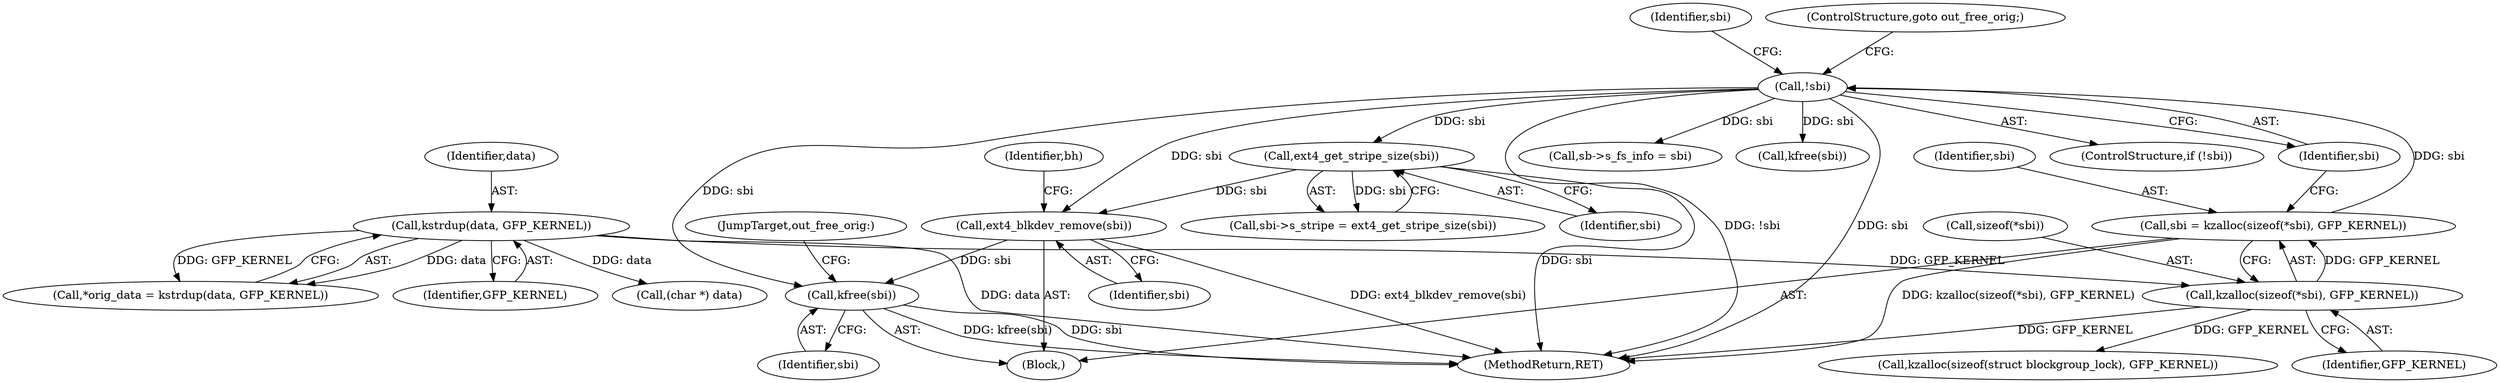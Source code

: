 digraph "0_linux_0449641130f5652b344ef6fa39fa019d7e94660a@API" {
"1002220" [label="(Call,kfree(sbi))"];
"1002206" [label="(Call,ext4_blkdev_remove(sbi))"];
"1001414" [label="(Call,ext4_get_stripe_size(sbi))"];
"1000182" [label="(Call,!sbi)"];
"1000174" [label="(Call,sbi = kzalloc(sizeof(*sbi), GFP_KERNEL))"];
"1000176" [label="(Call,kzalloc(sizeof(*sbi), GFP_KERNEL))"];
"1000128" [label="(Call,kstrdup(data, GFP_KERNEL))"];
"1001415" [label="(Identifier,sbi)"];
"1000126" [label="(Call,*orig_data = kstrdup(data, GFP_KERNEL))"];
"1000187" [label="(Identifier,sbi)"];
"1000124" [label="(Block,)"];
"1000183" [label="(Identifier,sbi)"];
"1002221" [label="(Identifier,sbi)"];
"1002222" [label="(JumpTarget,out_free_orig:)"];
"1000177" [label="(Call,sizeof(*sbi))"];
"1000130" [label="(Identifier,GFP_KERNEL)"];
"1000180" [label="(Identifier,GFP_KERNEL)"];
"1002207" [label="(Identifier,sbi)"];
"1000202" [label="(Call,sb->s_fs_info = sbi)"];
"1000175" [label="(Identifier,sbi)"];
"1000129" [label="(Identifier,data)"];
"1000176" [label="(Call,kzalloc(sizeof(*sbi), GFP_KERNEL))"];
"1000199" [label="(Call,kfree(sbi))"];
"1002227" [label="(MethodReturn,RET)"];
"1001410" [label="(Call,sbi->s_stripe = ext4_get_stripe_size(sbi))"];
"1000174" [label="(Call,sbi = kzalloc(sizeof(*sbi), GFP_KERNEL))"];
"1001414" [label="(Call,ext4_get_stripe_size(sbi))"];
"1000181" [label="(ControlStructure,if (!sbi))"];
"1002206" [label="(Call,ext4_blkdev_remove(sbi))"];
"1000184" [label="(ControlStructure,goto out_free_orig;)"];
"1002209" [label="(Identifier,bh)"];
"1000182" [label="(Call,!sbi)"];
"1000189" [label="(Call,kzalloc(sizeof(struct blockgroup_lock), GFP_KERNEL))"];
"1002220" [label="(Call,kfree(sbi))"];
"1000559" [label="(Call,(char *) data)"];
"1000128" [label="(Call,kstrdup(data, GFP_KERNEL))"];
"1002220" -> "1000124"  [label="AST: "];
"1002220" -> "1002221"  [label="CFG: "];
"1002221" -> "1002220"  [label="AST: "];
"1002222" -> "1002220"  [label="CFG: "];
"1002220" -> "1002227"  [label="DDG: kfree(sbi)"];
"1002220" -> "1002227"  [label="DDG: sbi"];
"1002206" -> "1002220"  [label="DDG: sbi"];
"1000182" -> "1002220"  [label="DDG: sbi"];
"1002206" -> "1000124"  [label="AST: "];
"1002206" -> "1002207"  [label="CFG: "];
"1002207" -> "1002206"  [label="AST: "];
"1002209" -> "1002206"  [label="CFG: "];
"1002206" -> "1002227"  [label="DDG: ext4_blkdev_remove(sbi)"];
"1001414" -> "1002206"  [label="DDG: sbi"];
"1000182" -> "1002206"  [label="DDG: sbi"];
"1001414" -> "1001410"  [label="AST: "];
"1001414" -> "1001415"  [label="CFG: "];
"1001415" -> "1001414"  [label="AST: "];
"1001410" -> "1001414"  [label="CFG: "];
"1001414" -> "1002227"  [label="DDG: sbi"];
"1001414" -> "1001410"  [label="DDG: sbi"];
"1000182" -> "1001414"  [label="DDG: sbi"];
"1000182" -> "1000181"  [label="AST: "];
"1000182" -> "1000183"  [label="CFG: "];
"1000183" -> "1000182"  [label="AST: "];
"1000184" -> "1000182"  [label="CFG: "];
"1000187" -> "1000182"  [label="CFG: "];
"1000182" -> "1002227"  [label="DDG: !sbi"];
"1000182" -> "1002227"  [label="DDG: sbi"];
"1000174" -> "1000182"  [label="DDG: sbi"];
"1000182" -> "1000199"  [label="DDG: sbi"];
"1000182" -> "1000202"  [label="DDG: sbi"];
"1000174" -> "1000124"  [label="AST: "];
"1000174" -> "1000176"  [label="CFG: "];
"1000175" -> "1000174"  [label="AST: "];
"1000176" -> "1000174"  [label="AST: "];
"1000183" -> "1000174"  [label="CFG: "];
"1000174" -> "1002227"  [label="DDG: kzalloc(sizeof(*sbi), GFP_KERNEL)"];
"1000176" -> "1000174"  [label="DDG: GFP_KERNEL"];
"1000176" -> "1000180"  [label="CFG: "];
"1000177" -> "1000176"  [label="AST: "];
"1000180" -> "1000176"  [label="AST: "];
"1000176" -> "1002227"  [label="DDG: GFP_KERNEL"];
"1000128" -> "1000176"  [label="DDG: GFP_KERNEL"];
"1000176" -> "1000189"  [label="DDG: GFP_KERNEL"];
"1000128" -> "1000126"  [label="AST: "];
"1000128" -> "1000130"  [label="CFG: "];
"1000129" -> "1000128"  [label="AST: "];
"1000130" -> "1000128"  [label="AST: "];
"1000126" -> "1000128"  [label="CFG: "];
"1000128" -> "1002227"  [label="DDG: data"];
"1000128" -> "1000126"  [label="DDG: data"];
"1000128" -> "1000126"  [label="DDG: GFP_KERNEL"];
"1000128" -> "1000559"  [label="DDG: data"];
}
